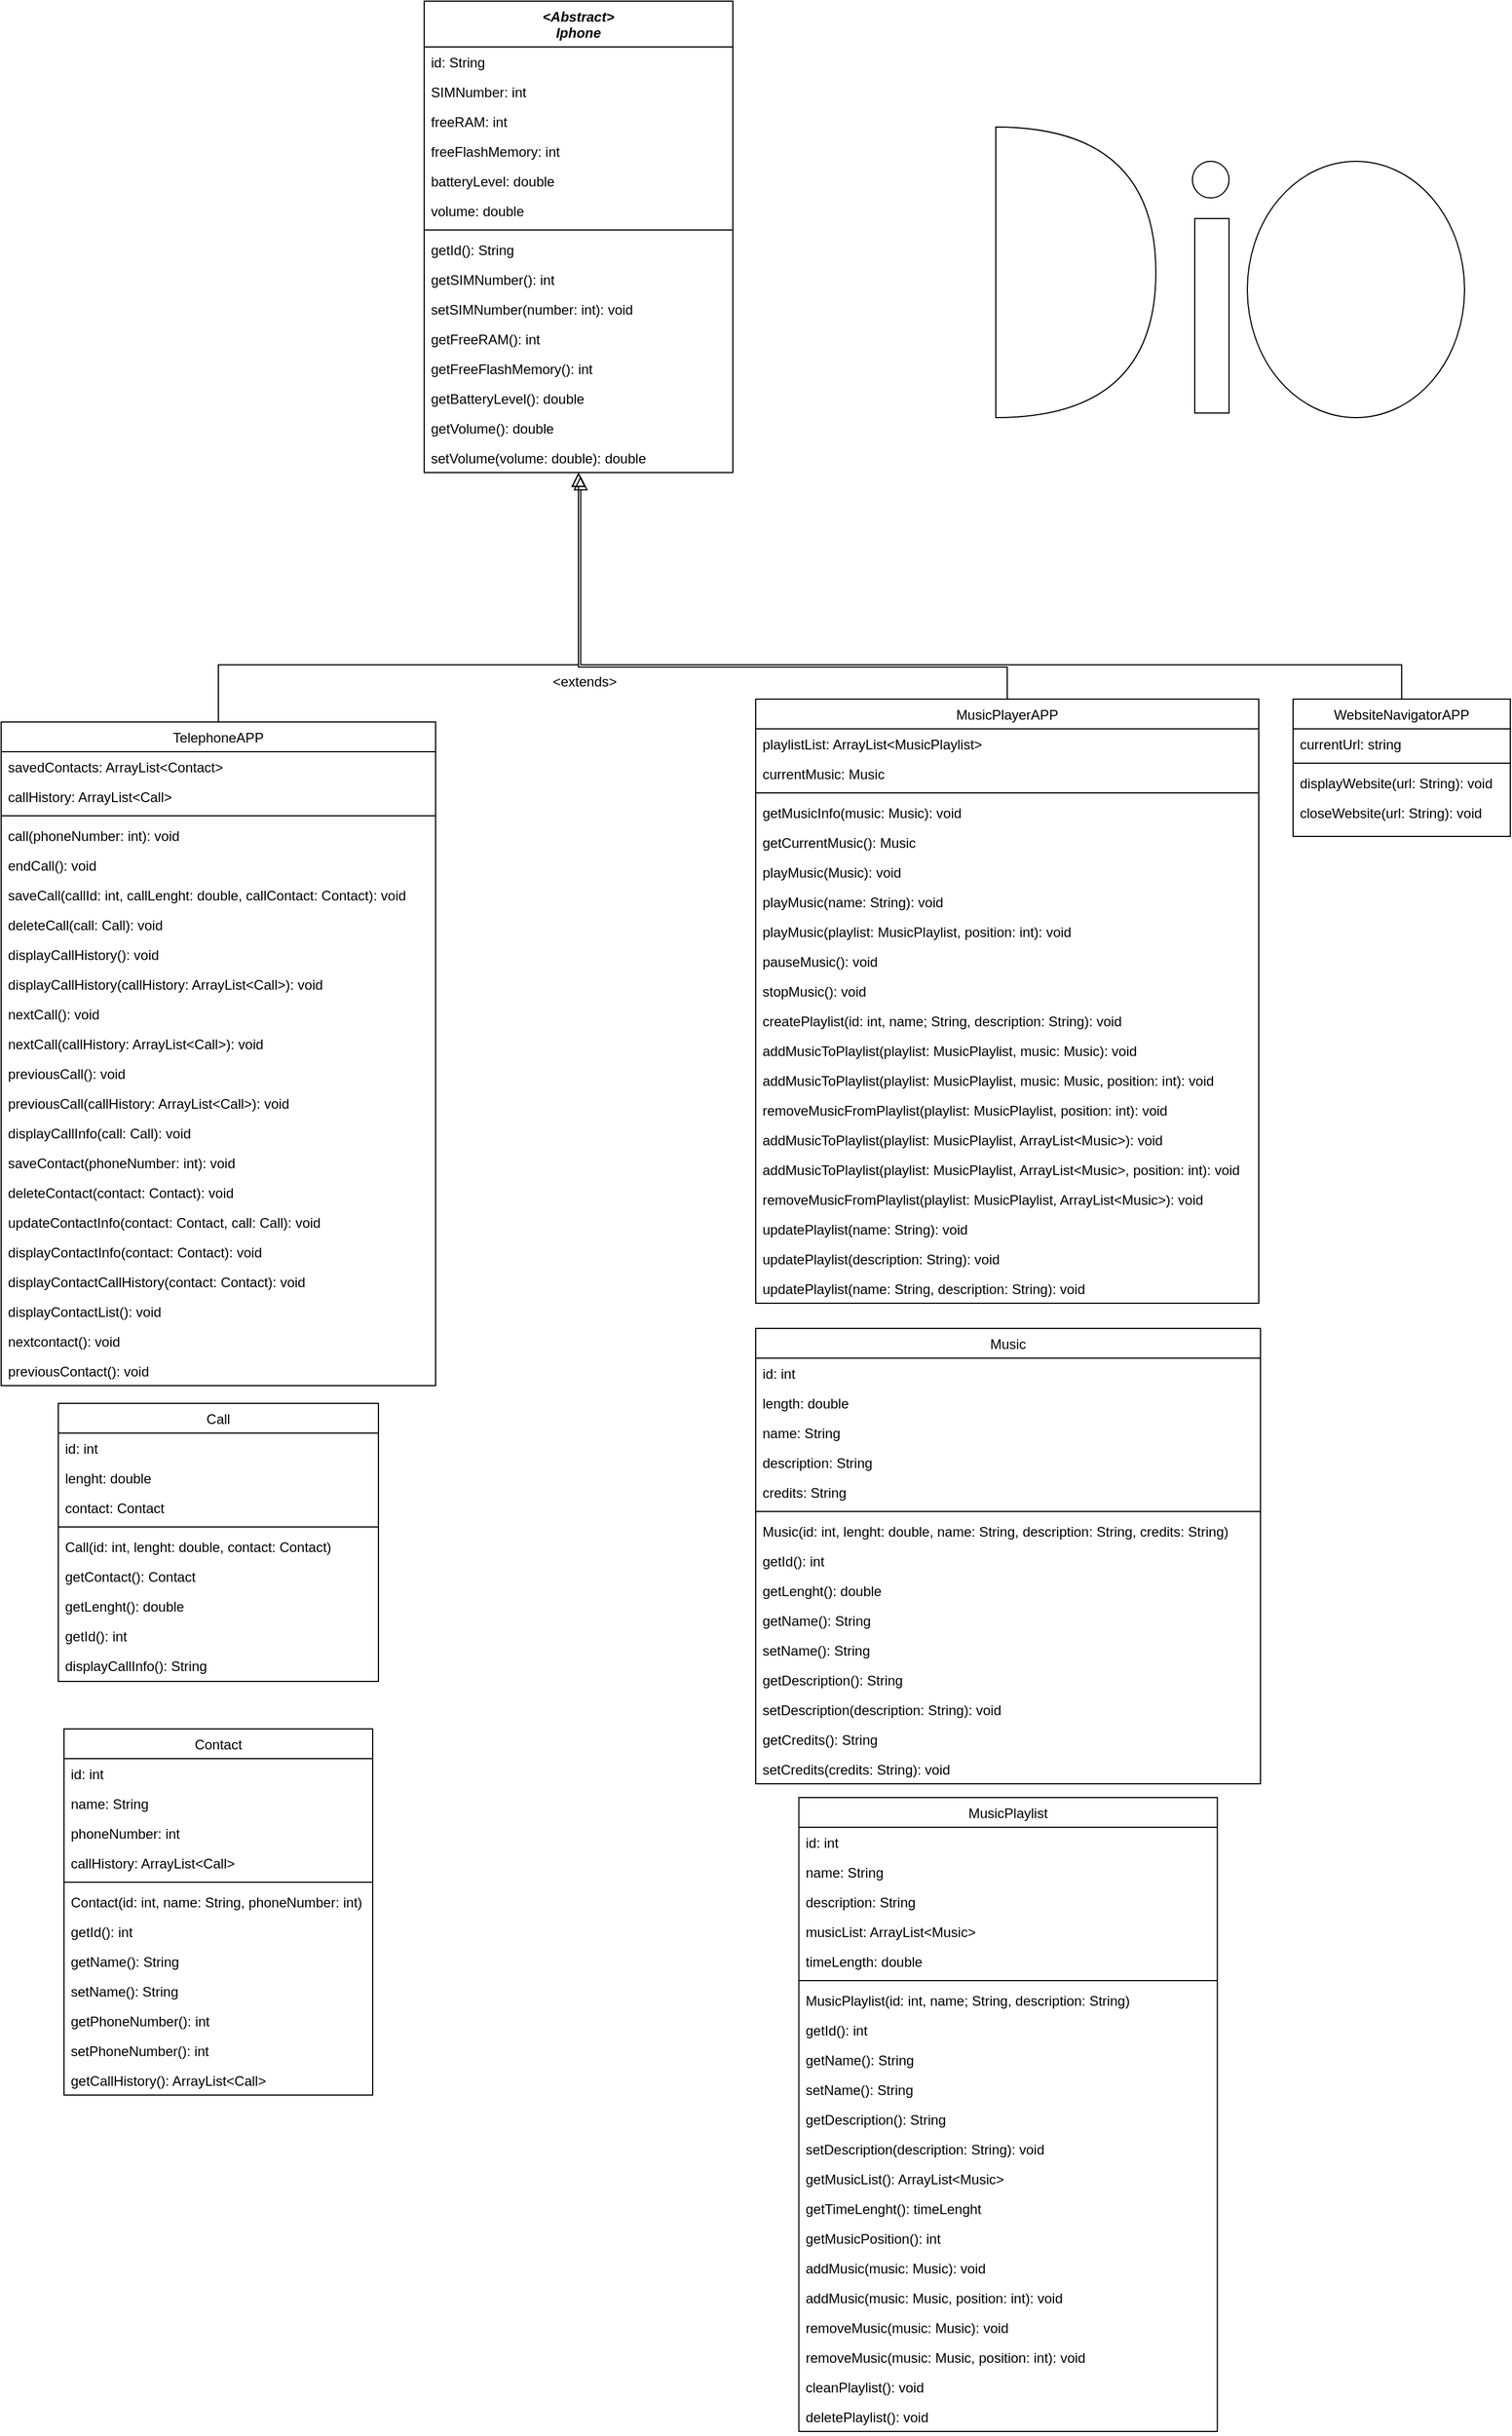 <mxfile version="24.3.1" type="github">
  <diagram id="C5RBs43oDa-KdzZeNtuy" name="Page-1">
    <mxGraphModel dx="2261" dy="1959" grid="1" gridSize="10" guides="1" tooltips="1" connect="1" arrows="1" fold="1" page="1" pageScale="1" pageWidth="827" pageHeight="1169" math="0" shadow="0">
      <root>
        <mxCell id="WIyWlLk6GJQsqaUBKTNV-0" />
        <mxCell id="WIyWlLk6GJQsqaUBKTNV-1" parent="WIyWlLk6GJQsqaUBKTNV-0" />
        <mxCell id="zkfFHV4jXpPFQw0GAbJ--0" value="&lt;Abstract&gt;&#xa;Iphone" style="swimlane;fontStyle=3;align=center;verticalAlign=top;childLayout=stackLayout;horizontal=1;startSize=40;horizontalStack=0;resizeParent=1;resizeLast=0;collapsible=1;marginBottom=0;rounded=0;shadow=0;strokeWidth=1;" parent="WIyWlLk6GJQsqaUBKTNV-1" vertex="1">
          <mxGeometry x="-370" y="-1130" width="270" height="412" as="geometry">
            <mxRectangle x="230" y="140" width="160" height="26" as="alternateBounds" />
          </mxGeometry>
        </mxCell>
        <mxCell id="zkfFHV4jXpPFQw0GAbJ--1" value="id: String" style="text;align=left;verticalAlign=top;spacingLeft=4;spacingRight=4;overflow=hidden;rotatable=0;points=[[0,0.5],[1,0.5]];portConstraint=eastwest;" parent="zkfFHV4jXpPFQw0GAbJ--0" vertex="1">
          <mxGeometry y="40" width="270" height="26" as="geometry" />
        </mxCell>
        <mxCell id="zkfFHV4jXpPFQw0GAbJ--2" value="SIMNumber: int" style="text;align=left;verticalAlign=top;spacingLeft=4;spacingRight=4;overflow=hidden;rotatable=0;points=[[0,0.5],[1,0.5]];portConstraint=eastwest;rounded=0;shadow=0;html=0;" parent="zkfFHV4jXpPFQw0GAbJ--0" vertex="1">
          <mxGeometry y="66" width="270" height="26" as="geometry" />
        </mxCell>
        <mxCell id="VsYy0m-p5Vns88YrFGMC-11" value="freeRAM: int" style="text;align=left;verticalAlign=top;spacingLeft=4;spacingRight=4;overflow=hidden;rotatable=0;points=[[0,0.5],[1,0.5]];portConstraint=eastwest;rounded=0;shadow=0;html=0;" parent="zkfFHV4jXpPFQw0GAbJ--0" vertex="1">
          <mxGeometry y="92" width="270" height="26" as="geometry" />
        </mxCell>
        <mxCell id="VsYy0m-p5Vns88YrFGMC-12" value="freeFlashMemory: int" style="text;align=left;verticalAlign=top;spacingLeft=4;spacingRight=4;overflow=hidden;rotatable=0;points=[[0,0.5],[1,0.5]];portConstraint=eastwest;rounded=0;shadow=0;html=0;" parent="zkfFHV4jXpPFQw0GAbJ--0" vertex="1">
          <mxGeometry y="118" width="270" height="26" as="geometry" />
        </mxCell>
        <mxCell id="VsYy0m-p5Vns88YrFGMC-13" value="batteryLevel: double" style="text;align=left;verticalAlign=top;spacingLeft=4;spacingRight=4;overflow=hidden;rotatable=0;points=[[0,0.5],[1,0.5]];portConstraint=eastwest;rounded=0;shadow=0;html=0;" parent="zkfFHV4jXpPFQw0GAbJ--0" vertex="1">
          <mxGeometry y="144" width="270" height="26" as="geometry" />
        </mxCell>
        <mxCell id="VsYy0m-p5Vns88YrFGMC-38" value="volume: double" style="text;align=left;verticalAlign=top;spacingLeft=4;spacingRight=4;overflow=hidden;rotatable=0;points=[[0,0.5],[1,0.5]];portConstraint=eastwest;rounded=0;shadow=0;html=0;" parent="zkfFHV4jXpPFQw0GAbJ--0" vertex="1">
          <mxGeometry y="170" width="270" height="26" as="geometry" />
        </mxCell>
        <mxCell id="zkfFHV4jXpPFQw0GAbJ--4" value="" style="line;html=1;strokeWidth=1;align=left;verticalAlign=middle;spacingTop=-1;spacingLeft=3;spacingRight=3;rotatable=0;labelPosition=right;points=[];portConstraint=eastwest;" parent="zkfFHV4jXpPFQw0GAbJ--0" vertex="1">
          <mxGeometry y="196" width="270" height="8" as="geometry" />
        </mxCell>
        <mxCell id="VsYy0m-p5Vns88YrFGMC-31" value="getId(): String" style="text;align=left;verticalAlign=top;spacingLeft=4;spacingRight=4;overflow=hidden;rotatable=0;points=[[0,0.5],[1,0.5]];portConstraint=eastwest;" parent="zkfFHV4jXpPFQw0GAbJ--0" vertex="1">
          <mxGeometry y="204" width="270" height="26" as="geometry" />
        </mxCell>
        <mxCell id="zkfFHV4jXpPFQw0GAbJ--5" value="getSIMNumber(): int" style="text;align=left;verticalAlign=top;spacingLeft=4;spacingRight=4;overflow=hidden;rotatable=0;points=[[0,0.5],[1,0.5]];portConstraint=eastwest;" parent="zkfFHV4jXpPFQw0GAbJ--0" vertex="1">
          <mxGeometry y="230" width="270" height="26" as="geometry" />
        </mxCell>
        <mxCell id="VsYy0m-p5Vns88YrFGMC-25" value="setSIMNumber(number: int): void" style="text;align=left;verticalAlign=top;spacingLeft=4;spacingRight=4;overflow=hidden;rotatable=0;points=[[0,0.5],[1,0.5]];portConstraint=eastwest;" parent="zkfFHV4jXpPFQw0GAbJ--0" vertex="1">
          <mxGeometry y="256" width="270" height="26" as="geometry" />
        </mxCell>
        <mxCell id="VsYy0m-p5Vns88YrFGMC-26" value="getFreeRAM(): int&#xa;" style="text;align=left;verticalAlign=top;spacingLeft=4;spacingRight=4;overflow=hidden;rotatable=0;points=[[0,0.5],[1,0.5]];portConstraint=eastwest;" parent="zkfFHV4jXpPFQw0GAbJ--0" vertex="1">
          <mxGeometry y="282" width="270" height="26" as="geometry" />
        </mxCell>
        <mxCell id="VsYy0m-p5Vns88YrFGMC-28" value="getFreeFlashMemory(): int&#xa;" style="text;align=left;verticalAlign=top;spacingLeft=4;spacingRight=4;overflow=hidden;rotatable=0;points=[[0,0.5],[1,0.5]];portConstraint=eastwest;" parent="zkfFHV4jXpPFQw0GAbJ--0" vertex="1">
          <mxGeometry y="308" width="270" height="26" as="geometry" />
        </mxCell>
        <mxCell id="VsYy0m-p5Vns88YrFGMC-30" value="getBatteryLevel(): double&#xa;" style="text;align=left;verticalAlign=top;spacingLeft=4;spacingRight=4;overflow=hidden;rotatable=0;points=[[0,0.5],[1,0.5]];portConstraint=eastwest;" parent="zkfFHV4jXpPFQw0GAbJ--0" vertex="1">
          <mxGeometry y="334" width="270" height="26" as="geometry" />
        </mxCell>
        <mxCell id="VsYy0m-p5Vns88YrFGMC-36" value="getVolume(): double" style="text;align=left;verticalAlign=top;spacingLeft=4;spacingRight=4;overflow=hidden;rotatable=0;points=[[0,0.5],[1,0.5]];portConstraint=eastwest;" parent="zkfFHV4jXpPFQw0GAbJ--0" vertex="1">
          <mxGeometry y="360" width="270" height="26" as="geometry" />
        </mxCell>
        <mxCell id="VsYy0m-p5Vns88YrFGMC-37" value="setVolume(volume: double): double" style="text;align=left;verticalAlign=top;spacingLeft=4;spacingRight=4;overflow=hidden;rotatable=0;points=[[0,0.5],[1,0.5]];portConstraint=eastwest;" parent="zkfFHV4jXpPFQw0GAbJ--0" vertex="1">
          <mxGeometry y="386" width="270" height="26" as="geometry" />
        </mxCell>
        <mxCell id="zkfFHV4jXpPFQw0GAbJ--6" value="TelephoneAPP" style="swimlane;fontStyle=0;align=center;verticalAlign=top;childLayout=stackLayout;horizontal=1;startSize=26;horizontalStack=0;resizeParent=1;resizeLast=0;collapsible=1;marginBottom=0;rounded=0;shadow=0;strokeWidth=1;" parent="WIyWlLk6GJQsqaUBKTNV-1" vertex="1">
          <mxGeometry x="-740" y="-500" width="380" height="580" as="geometry">
            <mxRectangle x="130" y="380" width="160" height="26" as="alternateBounds" />
          </mxGeometry>
        </mxCell>
        <mxCell id="MtzZMHlsdwtKuNO-pW-n-44" value="savedContacts: ArrayList&lt;Contact&gt;" style="text;align=left;verticalAlign=top;spacingLeft=4;spacingRight=4;overflow=hidden;rotatable=0;points=[[0,0.5],[1,0.5]];portConstraint=eastwest;" parent="zkfFHV4jXpPFQw0GAbJ--6" vertex="1">
          <mxGeometry y="26" width="380" height="26" as="geometry" />
        </mxCell>
        <mxCell id="MtzZMHlsdwtKuNO-pW-n-29" value="callHistory: ArrayList&lt;Call&gt;" style="text;align=left;verticalAlign=top;spacingLeft=4;spacingRight=4;overflow=hidden;rotatable=0;points=[[0,0.5],[1,0.5]];portConstraint=eastwest;" parent="zkfFHV4jXpPFQw0GAbJ--6" vertex="1">
          <mxGeometry y="52" width="380" height="26" as="geometry" />
        </mxCell>
        <mxCell id="zkfFHV4jXpPFQw0GAbJ--9" value="" style="line;html=1;strokeWidth=1;align=left;verticalAlign=middle;spacingTop=-1;spacingLeft=3;spacingRight=3;rotatable=0;labelPosition=right;points=[];portConstraint=eastwest;" parent="zkfFHV4jXpPFQw0GAbJ--6" vertex="1">
          <mxGeometry y="78" width="380" height="8" as="geometry" />
        </mxCell>
        <mxCell id="MtzZMHlsdwtKuNO-pW-n-32" value="call(phoneNumber: int): void" style="text;align=left;verticalAlign=top;spacingLeft=4;spacingRight=4;overflow=hidden;rotatable=0;points=[[0,0.5],[1,0.5]];portConstraint=eastwest;" parent="zkfFHV4jXpPFQw0GAbJ--6" vertex="1">
          <mxGeometry y="86" width="380" height="26" as="geometry" />
        </mxCell>
        <mxCell id="MtzZMHlsdwtKuNO-pW-n-36" value="endCall(): void" style="text;align=left;verticalAlign=top;spacingLeft=4;spacingRight=4;overflow=hidden;rotatable=0;points=[[0,0.5],[1,0.5]];portConstraint=eastwest;" parent="zkfFHV4jXpPFQw0GAbJ--6" vertex="1">
          <mxGeometry y="112" width="380" height="26" as="geometry" />
        </mxCell>
        <mxCell id="MtzZMHlsdwtKuNO-pW-n-45" value="saveCall(callId: int, callLenght: double, callContact: Contact): void" style="text;align=left;verticalAlign=top;spacingLeft=4;spacingRight=4;overflow=hidden;rotatable=0;points=[[0,0.5],[1,0.5]];portConstraint=eastwest;" parent="zkfFHV4jXpPFQw0GAbJ--6" vertex="1">
          <mxGeometry y="138" width="380" height="26" as="geometry" />
        </mxCell>
        <mxCell id="MtzZMHlsdwtKuNO-pW-n-46" value="deleteCall(call: Call): void" style="text;align=left;verticalAlign=top;spacingLeft=4;spacingRight=4;overflow=hidden;rotatable=0;points=[[0,0.5],[1,0.5]];portConstraint=eastwest;" parent="zkfFHV4jXpPFQw0GAbJ--6" vertex="1">
          <mxGeometry y="164" width="380" height="26" as="geometry" />
        </mxCell>
        <mxCell id="MtzZMHlsdwtKuNO-pW-n-47" value="displayCallHistory(): void" style="text;align=left;verticalAlign=top;spacingLeft=4;spacingRight=4;overflow=hidden;rotatable=0;points=[[0,0.5],[1,0.5]];portConstraint=eastwest;" parent="zkfFHV4jXpPFQw0GAbJ--6" vertex="1">
          <mxGeometry y="190" width="380" height="26" as="geometry" />
        </mxCell>
        <mxCell id="MtzZMHlsdwtKuNO-pW-n-82" value="displayCallHistory(callHistory: ArrayList&lt;Call&gt;): void" style="text;align=left;verticalAlign=top;spacingLeft=4;spacingRight=4;overflow=hidden;rotatable=0;points=[[0,0.5],[1,0.5]];portConstraint=eastwest;" parent="zkfFHV4jXpPFQw0GAbJ--6" vertex="1">
          <mxGeometry y="216" width="380" height="26" as="geometry" />
        </mxCell>
        <mxCell id="MtzZMHlsdwtKuNO-pW-n-54" value="nextCall(): void" style="text;align=left;verticalAlign=top;spacingLeft=4;spacingRight=4;overflow=hidden;rotatable=0;points=[[0,0.5],[1,0.5]];portConstraint=eastwest;" parent="zkfFHV4jXpPFQw0GAbJ--6" vertex="1">
          <mxGeometry y="242" width="380" height="26" as="geometry" />
        </mxCell>
        <mxCell id="mUBlVwmN25KbNVUMUmp7-12" value="nextCall(callHistory: ArrayList&lt;Call&gt;): void" style="text;align=left;verticalAlign=top;spacingLeft=4;spacingRight=4;overflow=hidden;rotatable=0;points=[[0,0.5],[1,0.5]];portConstraint=eastwest;" parent="zkfFHV4jXpPFQw0GAbJ--6" vertex="1">
          <mxGeometry y="268" width="380" height="26" as="geometry" />
        </mxCell>
        <mxCell id="mUBlVwmN25KbNVUMUmp7-14" value="previousCall(): void" style="text;align=left;verticalAlign=top;spacingLeft=4;spacingRight=4;overflow=hidden;rotatable=0;points=[[0,0.5],[1,0.5]];portConstraint=eastwest;" parent="zkfFHV4jXpPFQw0GAbJ--6" vertex="1">
          <mxGeometry y="294" width="380" height="26" as="geometry" />
        </mxCell>
        <mxCell id="MtzZMHlsdwtKuNO-pW-n-55" value="previousCall(callHistory: ArrayList&lt;Call&gt;): void" style="text;align=left;verticalAlign=top;spacingLeft=4;spacingRight=4;overflow=hidden;rotatable=0;points=[[0,0.5],[1,0.5]];portConstraint=eastwest;" parent="zkfFHV4jXpPFQw0GAbJ--6" vertex="1">
          <mxGeometry y="320" width="380" height="26" as="geometry" />
        </mxCell>
        <mxCell id="MtzZMHlsdwtKuNO-pW-n-52" value="displayCallInfo(call: Call): void" style="text;align=left;verticalAlign=top;spacingLeft=4;spacingRight=4;overflow=hidden;rotatable=0;points=[[0,0.5],[1,0.5]];portConstraint=eastwest;" parent="zkfFHV4jXpPFQw0GAbJ--6" vertex="1">
          <mxGeometry y="346" width="380" height="26" as="geometry" />
        </mxCell>
        <mxCell id="MtzZMHlsdwtKuNO-pW-n-56" value="saveContact(phoneNumber: int): void" style="text;align=left;verticalAlign=top;spacingLeft=4;spacingRight=4;overflow=hidden;rotatable=0;points=[[0,0.5],[1,0.5]];portConstraint=eastwest;" parent="zkfFHV4jXpPFQw0GAbJ--6" vertex="1">
          <mxGeometry y="372" width="380" height="26" as="geometry" />
        </mxCell>
        <mxCell id="MtzZMHlsdwtKuNO-pW-n-57" value="deleteContact(contact: Contact): void" style="text;align=left;verticalAlign=top;spacingLeft=4;spacingRight=4;overflow=hidden;rotatable=0;points=[[0,0.5],[1,0.5]];portConstraint=eastwest;" parent="zkfFHV4jXpPFQw0GAbJ--6" vertex="1">
          <mxGeometry y="398" width="380" height="26" as="geometry" />
        </mxCell>
        <mxCell id="MtzZMHlsdwtKuNO-pW-n-64" value="updateContactInfo(contact: Contact, call: Call): void" style="text;align=left;verticalAlign=top;spacingLeft=4;spacingRight=4;overflow=hidden;rotatable=0;points=[[0,0.5],[1,0.5]];portConstraint=eastwest;" parent="zkfFHV4jXpPFQw0GAbJ--6" vertex="1">
          <mxGeometry y="424" width="380" height="26" as="geometry" />
        </mxCell>
        <mxCell id="MtzZMHlsdwtKuNO-pW-n-61" value="displayContactInfo(contact: Contact): void" style="text;align=left;verticalAlign=top;spacingLeft=4;spacingRight=4;overflow=hidden;rotatable=0;points=[[0,0.5],[1,0.5]];portConstraint=eastwest;" parent="zkfFHV4jXpPFQw0GAbJ--6" vertex="1">
          <mxGeometry y="450" width="380" height="26" as="geometry" />
        </mxCell>
        <mxCell id="MtzZMHlsdwtKuNO-pW-n-83" value="displayContactCallHistory(contact: Contact): void" style="text;align=left;verticalAlign=top;spacingLeft=4;spacingRight=4;overflow=hidden;rotatable=0;points=[[0,0.5],[1,0.5]];portConstraint=eastwest;" parent="zkfFHV4jXpPFQw0GAbJ--6" vertex="1">
          <mxGeometry y="476" width="380" height="26" as="geometry" />
        </mxCell>
        <mxCell id="MtzZMHlsdwtKuNO-pW-n-58" value="displayContactList(): void" style="text;align=left;verticalAlign=top;spacingLeft=4;spacingRight=4;overflow=hidden;rotatable=0;points=[[0,0.5],[1,0.5]];portConstraint=eastwest;" parent="zkfFHV4jXpPFQw0GAbJ--6" vertex="1">
          <mxGeometry y="502" width="380" height="26" as="geometry" />
        </mxCell>
        <mxCell id="MtzZMHlsdwtKuNO-pW-n-59" value="nextcontact(): void" style="text;align=left;verticalAlign=top;spacingLeft=4;spacingRight=4;overflow=hidden;rotatable=0;points=[[0,0.5],[1,0.5]];portConstraint=eastwest;" parent="zkfFHV4jXpPFQw0GAbJ--6" vertex="1">
          <mxGeometry y="528" width="380" height="26" as="geometry" />
        </mxCell>
        <mxCell id="MtzZMHlsdwtKuNO-pW-n-62" value="previousContact(): void" style="text;align=left;verticalAlign=top;spacingLeft=4;spacingRight=4;overflow=hidden;rotatable=0;points=[[0,0.5],[1,0.5]];portConstraint=eastwest;" parent="zkfFHV4jXpPFQw0GAbJ--6" vertex="1">
          <mxGeometry y="554" width="380" height="26" as="geometry" />
        </mxCell>
        <mxCell id="zkfFHV4jXpPFQw0GAbJ--12" value="" style="endArrow=block;endSize=10;endFill=0;shadow=0;strokeWidth=1;rounded=0;curved=0;edgeStyle=elbowEdgeStyle;elbow=vertical;" parent="WIyWlLk6GJQsqaUBKTNV-1" source="zkfFHV4jXpPFQw0GAbJ--6" target="zkfFHV4jXpPFQw0GAbJ--0" edge="1">
          <mxGeometry width="160" relative="1" as="geometry">
            <mxPoint x="-300" y="-667" as="sourcePoint" />
            <mxPoint x="-300" y="-667" as="targetPoint" />
            <Array as="points">
              <mxPoint x="-235" y="-550" />
            </Array>
          </mxGeometry>
        </mxCell>
        <mxCell id="zkfFHV4jXpPFQw0GAbJ--13" value="MusicPlayerAPP" style="swimlane;fontStyle=0;align=center;verticalAlign=top;childLayout=stackLayout;horizontal=1;startSize=26;horizontalStack=0;resizeParent=1;resizeLast=0;collapsible=1;marginBottom=0;rounded=0;shadow=0;strokeWidth=1;" parent="WIyWlLk6GJQsqaUBKTNV-1" vertex="1">
          <mxGeometry x="-80" y="-520" width="440" height="528" as="geometry">
            <mxRectangle x="340" y="380" width="170" height="26" as="alternateBounds" />
          </mxGeometry>
        </mxCell>
        <mxCell id="zkfFHV4jXpPFQw0GAbJ--14" value="playlistList: ArrayList&lt;MusicPlaylist&gt;&#xa;" style="text;align=left;verticalAlign=top;spacingLeft=4;spacingRight=4;overflow=hidden;rotatable=0;points=[[0,0.5],[1,0.5]];portConstraint=eastwest;" parent="zkfFHV4jXpPFQw0GAbJ--13" vertex="1">
          <mxGeometry y="26" width="440" height="26" as="geometry" />
        </mxCell>
        <mxCell id="mUBlVwmN25KbNVUMUmp7-44" value="currentMusic: Music" style="text;align=left;verticalAlign=top;spacingLeft=4;spacingRight=4;overflow=hidden;rotatable=0;points=[[0,0.5],[1,0.5]];portConstraint=eastwest;" parent="zkfFHV4jXpPFQw0GAbJ--13" vertex="1">
          <mxGeometry y="52" width="440" height="26" as="geometry" />
        </mxCell>
        <mxCell id="zkfFHV4jXpPFQw0GAbJ--15" value="" style="line;html=1;strokeWidth=1;align=left;verticalAlign=middle;spacingTop=-1;spacingLeft=3;spacingRight=3;rotatable=0;labelPosition=right;points=[];portConstraint=eastwest;" parent="zkfFHV4jXpPFQw0GAbJ--13" vertex="1">
          <mxGeometry y="78" width="440" height="8" as="geometry" />
        </mxCell>
        <mxCell id="mUBlVwmN25KbNVUMUmp7-42" value="getMusicInfo(music: Music): void" style="text;align=left;verticalAlign=top;spacingLeft=4;spacingRight=4;overflow=hidden;rotatable=0;points=[[0,0.5],[1,0.5]];portConstraint=eastwest;" parent="zkfFHV4jXpPFQw0GAbJ--13" vertex="1">
          <mxGeometry y="86" width="440" height="26" as="geometry" />
        </mxCell>
        <mxCell id="mUBlVwmN25KbNVUMUmp7-45" value="getCurrentMusic(): Music" style="text;align=left;verticalAlign=top;spacingLeft=4;spacingRight=4;overflow=hidden;rotatable=0;points=[[0,0.5],[1,0.5]];portConstraint=eastwest;" parent="zkfFHV4jXpPFQw0GAbJ--13" vertex="1">
          <mxGeometry y="112" width="440" height="26" as="geometry" />
        </mxCell>
        <mxCell id="mUBlVwmN25KbNVUMUmp7-31" value="playMusic(Music): void" style="text;align=left;verticalAlign=top;spacingLeft=4;spacingRight=4;overflow=hidden;rotatable=0;points=[[0,0.5],[1,0.5]];portConstraint=eastwest;" parent="zkfFHV4jXpPFQw0GAbJ--13" vertex="1">
          <mxGeometry y="138" width="440" height="26" as="geometry" />
        </mxCell>
        <mxCell id="mUBlVwmN25KbNVUMUmp7-35" value="playMusic(name: String): void" style="text;align=left;verticalAlign=top;spacingLeft=4;spacingRight=4;overflow=hidden;rotatable=0;points=[[0,0.5],[1,0.5]];portConstraint=eastwest;" parent="zkfFHV4jXpPFQw0GAbJ--13" vertex="1">
          <mxGeometry y="164" width="440" height="26" as="geometry" />
        </mxCell>
        <mxCell id="mUBlVwmN25KbNVUMUmp7-34" value="playMusic(playlist: MusicPlaylist, position: int): void" style="text;align=left;verticalAlign=top;spacingLeft=4;spacingRight=4;overflow=hidden;rotatable=0;points=[[0,0.5],[1,0.5]];portConstraint=eastwest;" parent="zkfFHV4jXpPFQw0GAbJ--13" vertex="1">
          <mxGeometry y="190" width="440" height="26" as="geometry" />
        </mxCell>
        <mxCell id="mUBlVwmN25KbNVUMUmp7-32" value="pauseMusic(): void" style="text;align=left;verticalAlign=top;spacingLeft=4;spacingRight=4;overflow=hidden;rotatable=0;points=[[0,0.5],[1,0.5]];portConstraint=eastwest;" parent="zkfFHV4jXpPFQw0GAbJ--13" vertex="1">
          <mxGeometry y="216" width="440" height="26" as="geometry" />
        </mxCell>
        <mxCell id="mUBlVwmN25KbNVUMUmp7-37" value="stopMusic(): void" style="text;align=left;verticalAlign=top;spacingLeft=4;spacingRight=4;overflow=hidden;rotatable=0;points=[[0,0.5],[1,0.5]];portConstraint=eastwest;" parent="zkfFHV4jXpPFQw0GAbJ--13" vertex="1">
          <mxGeometry y="242" width="440" height="26" as="geometry" />
        </mxCell>
        <mxCell id="mUBlVwmN25KbNVUMUmp7-46" value="createPlaylist(id: int, name; String, description: String): void" style="text;align=left;verticalAlign=top;spacingLeft=4;spacingRight=4;overflow=hidden;rotatable=0;points=[[0,0.5],[1,0.5]];portConstraint=eastwest;" parent="zkfFHV4jXpPFQw0GAbJ--13" vertex="1">
          <mxGeometry y="268" width="440" height="26" as="geometry" />
        </mxCell>
        <mxCell id="mUBlVwmN25KbNVUMUmp7-39" value="addMusicToPlaylist(playlist: MusicPlaylist, music: Music): void" style="text;align=left;verticalAlign=top;spacingLeft=4;spacingRight=4;overflow=hidden;rotatable=0;points=[[0,0.5],[1,0.5]];portConstraint=eastwest;" parent="zkfFHV4jXpPFQw0GAbJ--13" vertex="1">
          <mxGeometry y="294" width="440" height="26" as="geometry" />
        </mxCell>
        <mxCell id="mUBlVwmN25KbNVUMUmp7-51" value="addMusicToPlaylist(playlist: MusicPlaylist, music: Music, position: int): void" style="text;align=left;verticalAlign=top;spacingLeft=4;spacingRight=4;overflow=hidden;rotatable=0;points=[[0,0.5],[1,0.5]];portConstraint=eastwest;" parent="zkfFHV4jXpPFQw0GAbJ--13" vertex="1">
          <mxGeometry y="320" width="440" height="26" as="geometry" />
        </mxCell>
        <mxCell id="mUBlVwmN25KbNVUMUmp7-40" value="removeMusicFromPlaylist(playlist: MusicPlaylist, position: int): void" style="text;align=left;verticalAlign=top;spacingLeft=4;spacingRight=4;overflow=hidden;rotatable=0;points=[[0,0.5],[1,0.5]];portConstraint=eastwest;" parent="zkfFHV4jXpPFQw0GAbJ--13" vertex="1">
          <mxGeometry y="346" width="440" height="26" as="geometry" />
        </mxCell>
        <mxCell id="mUBlVwmN25KbNVUMUmp7-52" value="addMusicToPlaylist(playlist: MusicPlaylist, ArrayList&lt;Music&gt;): void" style="text;align=left;verticalAlign=top;spacingLeft=4;spacingRight=4;overflow=hidden;rotatable=0;points=[[0,0.5],[1,0.5]];portConstraint=eastwest;" parent="zkfFHV4jXpPFQw0GAbJ--13" vertex="1">
          <mxGeometry y="372" width="440" height="26" as="geometry" />
        </mxCell>
        <mxCell id="mUBlVwmN25KbNVUMUmp7-53" value="addMusicToPlaylist(playlist: MusicPlaylist, ArrayList&lt;Music&gt;, position: int): void" style="text;align=left;verticalAlign=top;spacingLeft=4;spacingRight=4;overflow=hidden;rotatable=0;points=[[0,0.5],[1,0.5]];portConstraint=eastwest;" parent="zkfFHV4jXpPFQw0GAbJ--13" vertex="1">
          <mxGeometry y="398" width="440" height="26" as="geometry" />
        </mxCell>
        <mxCell id="mUBlVwmN25KbNVUMUmp7-54" value="removeMusicFromPlaylist(playlist: MusicPlaylist, ArrayList&lt;Music&gt;): void" style="text;align=left;verticalAlign=top;spacingLeft=4;spacingRight=4;overflow=hidden;rotatable=0;points=[[0,0.5],[1,0.5]];portConstraint=eastwest;" parent="zkfFHV4jXpPFQw0GAbJ--13" vertex="1">
          <mxGeometry y="424" width="440" height="26" as="geometry" />
        </mxCell>
        <mxCell id="mUBlVwmN25KbNVUMUmp7-48" value="updatePlaylist(name: String): void" style="text;align=left;verticalAlign=top;spacingLeft=4;spacingRight=4;overflow=hidden;rotatable=0;points=[[0,0.5],[1,0.5]];portConstraint=eastwest;" parent="zkfFHV4jXpPFQw0GAbJ--13" vertex="1">
          <mxGeometry y="450" width="440" height="26" as="geometry" />
        </mxCell>
        <mxCell id="mUBlVwmN25KbNVUMUmp7-49" value="updatePlaylist(description: String): void" style="text;align=left;verticalAlign=top;spacingLeft=4;spacingRight=4;overflow=hidden;rotatable=0;points=[[0,0.5],[1,0.5]];portConstraint=eastwest;" parent="zkfFHV4jXpPFQw0GAbJ--13" vertex="1">
          <mxGeometry y="476" width="440" height="26" as="geometry" />
        </mxCell>
        <mxCell id="mUBlVwmN25KbNVUMUmp7-47" value="updatePlaylist(name: String, description: String): void" style="text;align=left;verticalAlign=top;spacingLeft=4;spacingRight=4;overflow=hidden;rotatable=0;points=[[0,0.5],[1,0.5]];portConstraint=eastwest;" parent="zkfFHV4jXpPFQw0GAbJ--13" vertex="1">
          <mxGeometry y="502" width="440" height="26" as="geometry" />
        </mxCell>
        <mxCell id="zkfFHV4jXpPFQw0GAbJ--16" value="" style="endArrow=block;endSize=10;endFill=0;shadow=0;strokeWidth=1;rounded=0;curved=0;edgeStyle=elbowEdgeStyle;elbow=vertical;entryX=0.5;entryY=1;entryDx=0;entryDy=0;exitX=0.5;exitY=0;exitDx=0;exitDy=0;" parent="WIyWlLk6GJQsqaUBKTNV-1" source="zkfFHV4jXpPFQw0GAbJ--13" target="zkfFHV4jXpPFQw0GAbJ--0" edge="1">
          <mxGeometry width="160" relative="1" as="geometry">
            <mxPoint x="-86" y="-428" as="sourcePoint" />
            <mxPoint x="-200" y="-584" as="targetPoint" />
            <Array as="points">
              <mxPoint x="-200" y="-548" />
            </Array>
          </mxGeometry>
        </mxCell>
        <mxCell id="VsYy0m-p5Vns88YrFGMC-7" value="&amp;lt;extends&amp;gt;" style="text;html=1;align=center;verticalAlign=middle;resizable=0;points=[];autosize=1;strokeColor=none;fillColor=none;" parent="WIyWlLk6GJQsqaUBKTNV-1" vertex="1">
          <mxGeometry x="-270" y="-550" width="80" height="30" as="geometry" />
        </mxCell>
        <mxCell id="VsYy0m-p5Vns88YrFGMC-20" value="MusicPlaylist" style="swimlane;fontStyle=0;align=center;verticalAlign=top;childLayout=stackLayout;horizontal=1;startSize=26;horizontalStack=0;resizeParent=1;resizeLast=0;collapsible=1;marginBottom=0;rounded=0;shadow=0;strokeWidth=1;" parent="WIyWlLk6GJQsqaUBKTNV-1" vertex="1">
          <mxGeometry x="-42.25" y="440" width="366" height="554" as="geometry">
            <mxRectangle x="340" y="380" width="170" height="26" as="alternateBounds" />
          </mxGeometry>
        </mxCell>
        <mxCell id="mUBlVwmN25KbNVUMUmp7-23" value="id: int" style="text;align=left;verticalAlign=top;spacingLeft=4;spacingRight=4;overflow=hidden;rotatable=0;points=[[0,0.5],[1,0.5]];portConstraint=eastwest;" parent="VsYy0m-p5Vns88YrFGMC-20" vertex="1">
          <mxGeometry y="26" width="366" height="26" as="geometry" />
        </mxCell>
        <mxCell id="mUBlVwmN25KbNVUMUmp7-24" value="name: String" style="text;align=left;verticalAlign=top;spacingLeft=4;spacingRight=4;overflow=hidden;rotatable=0;points=[[0,0.5],[1,0.5]];portConstraint=eastwest;" parent="VsYy0m-p5Vns88YrFGMC-20" vertex="1">
          <mxGeometry y="52" width="366" height="26" as="geometry" />
        </mxCell>
        <mxCell id="mUBlVwmN25KbNVUMUmp7-30" value="description: String" style="text;align=left;verticalAlign=top;spacingLeft=4;spacingRight=4;overflow=hidden;rotatable=0;points=[[0,0.5],[1,0.5]];portConstraint=eastwest;" parent="VsYy0m-p5Vns88YrFGMC-20" vertex="1">
          <mxGeometry y="78" width="366" height="26" as="geometry" />
        </mxCell>
        <mxCell id="MtzZMHlsdwtKuNO-pW-n-24" value="musicList: ArrayList&lt;Music&gt;&#xa;" style="text;align=left;verticalAlign=top;spacingLeft=4;spacingRight=4;overflow=hidden;rotatable=0;points=[[0,0.5],[1,0.5]];portConstraint=eastwest;" parent="VsYy0m-p5Vns88YrFGMC-20" vertex="1">
          <mxGeometry y="104" width="366" height="26" as="geometry" />
        </mxCell>
        <mxCell id="VsYy0m-p5Vns88YrFGMC-24" value="timeLength: double&#xa;" style="text;align=left;verticalAlign=top;spacingLeft=4;spacingRight=4;overflow=hidden;rotatable=0;points=[[0,0.5],[1,0.5]];portConstraint=eastwest;" parent="VsYy0m-p5Vns88YrFGMC-20" vertex="1">
          <mxGeometry y="130" width="366" height="26" as="geometry" />
        </mxCell>
        <mxCell id="VsYy0m-p5Vns88YrFGMC-22" value="" style="line;html=1;strokeWidth=1;align=left;verticalAlign=middle;spacingTop=-1;spacingLeft=3;spacingRight=3;rotatable=0;labelPosition=right;points=[];portConstraint=eastwest;" parent="VsYy0m-p5Vns88YrFGMC-20" vertex="1">
          <mxGeometry y="156" width="366" height="8" as="geometry" />
        </mxCell>
        <mxCell id="MtzZMHlsdwtKuNO-pW-n-20" value="MusicPlaylist(id: int, name; String, description: String)" style="text;align=left;verticalAlign=top;spacingLeft=4;spacingRight=4;overflow=hidden;rotatable=0;points=[[0,0.5],[1,0.5]];portConstraint=eastwest;" parent="VsYy0m-p5Vns88YrFGMC-20" vertex="1">
          <mxGeometry y="164" width="366" height="26" as="geometry" />
        </mxCell>
        <mxCell id="mUBlVwmN25KbNVUMUmp7-25" value="getId(): int&#xa;" style="text;align=left;verticalAlign=top;spacingLeft=4;spacingRight=4;overflow=hidden;rotatable=0;points=[[0,0.5],[1,0.5]];portConstraint=eastwest;" parent="VsYy0m-p5Vns88YrFGMC-20" vertex="1">
          <mxGeometry y="190" width="366" height="26" as="geometry" />
        </mxCell>
        <mxCell id="mUBlVwmN25KbNVUMUmp7-26" value="getName(): String&#xa;" style="text;align=left;verticalAlign=top;spacingLeft=4;spacingRight=4;overflow=hidden;rotatable=0;points=[[0,0.5],[1,0.5]];portConstraint=eastwest;" parent="VsYy0m-p5Vns88YrFGMC-20" vertex="1">
          <mxGeometry y="216" width="366" height="26" as="geometry" />
        </mxCell>
        <mxCell id="mUBlVwmN25KbNVUMUmp7-27" value="setName(): String&#xa;" style="text;align=left;verticalAlign=top;spacingLeft=4;spacingRight=4;overflow=hidden;rotatable=0;points=[[0,0.5],[1,0.5]];portConstraint=eastwest;" parent="VsYy0m-p5Vns88YrFGMC-20" vertex="1">
          <mxGeometry y="242" width="366" height="26" as="geometry" />
        </mxCell>
        <mxCell id="mUBlVwmN25KbNVUMUmp7-28" value="getDescription(): String&#xa;" style="text;align=left;verticalAlign=top;spacingLeft=4;spacingRight=4;overflow=hidden;rotatable=0;points=[[0,0.5],[1,0.5]];portConstraint=eastwest;" parent="VsYy0m-p5Vns88YrFGMC-20" vertex="1">
          <mxGeometry y="268" width="366" height="26" as="geometry" />
        </mxCell>
        <mxCell id="mUBlVwmN25KbNVUMUmp7-29" value="setDescription(description: String): void" style="text;align=left;verticalAlign=top;spacingLeft=4;spacingRight=4;overflow=hidden;rotatable=0;points=[[0,0.5],[1,0.5]];portConstraint=eastwest;" parent="VsYy0m-p5Vns88YrFGMC-20" vertex="1">
          <mxGeometry y="294" width="366" height="26" as="geometry" />
        </mxCell>
        <mxCell id="mUBlVwmN25KbNVUMUmp7-22" value="getMusicList(): ArrayList&lt;Music&gt;" style="text;align=left;verticalAlign=top;spacingLeft=4;spacingRight=4;overflow=hidden;rotatable=0;points=[[0,0.5],[1,0.5]];portConstraint=eastwest;" parent="VsYy0m-p5Vns88YrFGMC-20" vertex="1">
          <mxGeometry y="320" width="366" height="26" as="geometry" />
        </mxCell>
        <mxCell id="mUBlVwmN25KbNVUMUmp7-21" value="getTimeLenght(): timeLenght" style="text;align=left;verticalAlign=top;spacingLeft=4;spacingRight=4;overflow=hidden;rotatable=0;points=[[0,0.5],[1,0.5]];portConstraint=eastwest;" parent="VsYy0m-p5Vns88YrFGMC-20" vertex="1">
          <mxGeometry y="346" width="366" height="26" as="geometry" />
        </mxCell>
        <mxCell id="mUBlVwmN25KbNVUMUmp7-50" value="getMusicPosition(): int" style="text;align=left;verticalAlign=top;spacingLeft=4;spacingRight=4;overflow=hidden;rotatable=0;points=[[0,0.5],[1,0.5]];portConstraint=eastwest;" parent="VsYy0m-p5Vns88YrFGMC-20" vertex="1">
          <mxGeometry y="372" width="366" height="26" as="geometry" />
        </mxCell>
        <mxCell id="mUBlVwmN25KbNVUMUmp7-58" value="addMusic(music: Music): void" style="text;align=left;verticalAlign=top;spacingLeft=4;spacingRight=4;overflow=hidden;rotatable=0;points=[[0,0.5],[1,0.5]];portConstraint=eastwest;" parent="VsYy0m-p5Vns88YrFGMC-20" vertex="1">
          <mxGeometry y="398" width="366" height="26" as="geometry" />
        </mxCell>
        <mxCell id="MtzZMHlsdwtKuNO-pW-n-21" value="addMusic(music: Music, position: int): void" style="text;align=left;verticalAlign=top;spacingLeft=4;spacingRight=4;overflow=hidden;rotatable=0;points=[[0,0.5],[1,0.5]];portConstraint=eastwest;" parent="VsYy0m-p5Vns88YrFGMC-20" vertex="1">
          <mxGeometry y="424" width="366" height="26" as="geometry" />
        </mxCell>
        <mxCell id="mUBlVwmN25KbNVUMUmp7-57" value="removeMusic(music: Music): void" style="text;align=left;verticalAlign=top;spacingLeft=4;spacingRight=4;overflow=hidden;rotatable=0;points=[[0,0.5],[1,0.5]];portConstraint=eastwest;" parent="VsYy0m-p5Vns88YrFGMC-20" vertex="1">
          <mxGeometry y="450" width="366" height="26" as="geometry" />
        </mxCell>
        <mxCell id="mUBlVwmN25KbNVUMUmp7-55" value="removeMusic(music: Music, position: int): void" style="text;align=left;verticalAlign=top;spacingLeft=4;spacingRight=4;overflow=hidden;rotatable=0;points=[[0,0.5],[1,0.5]];portConstraint=eastwest;" parent="VsYy0m-p5Vns88YrFGMC-20" vertex="1">
          <mxGeometry y="476" width="366" height="26" as="geometry" />
        </mxCell>
        <mxCell id="MtzZMHlsdwtKuNO-pW-n-23" value="cleanPlaylist(): void" style="text;align=left;verticalAlign=top;spacingLeft=4;spacingRight=4;overflow=hidden;rotatable=0;points=[[0,0.5],[1,0.5]];portConstraint=eastwest;" parent="VsYy0m-p5Vns88YrFGMC-20" vertex="1">
          <mxGeometry y="502" width="366" height="26" as="geometry" />
        </mxCell>
        <mxCell id="mUBlVwmN25KbNVUMUmp7-20" value="deletePlaylist(): void" style="text;align=left;verticalAlign=top;spacingLeft=4;spacingRight=4;overflow=hidden;rotatable=0;points=[[0,0.5],[1,0.5]];portConstraint=eastwest;" parent="VsYy0m-p5Vns88YrFGMC-20" vertex="1">
          <mxGeometry y="528" width="366" height="26" as="geometry" />
        </mxCell>
        <mxCell id="MtzZMHlsdwtKuNO-pW-n-0" value="Music" style="swimlane;fontStyle=0;align=center;verticalAlign=top;childLayout=stackLayout;horizontal=1;startSize=26;horizontalStack=0;resizeParent=1;resizeLast=0;collapsible=1;marginBottom=0;rounded=0;shadow=0;strokeWidth=1;" parent="WIyWlLk6GJQsqaUBKTNV-1" vertex="1">
          <mxGeometry x="-80" y="30" width="441.5" height="398" as="geometry">
            <mxRectangle x="340" y="380" width="170" height="26" as="alternateBounds" />
          </mxGeometry>
        </mxCell>
        <mxCell id="MtzZMHlsdwtKuNO-pW-n-1" value="id: int&#xa;" style="text;align=left;verticalAlign=top;spacingLeft=4;spacingRight=4;overflow=hidden;rotatable=0;points=[[0,0.5],[1,0.5]];portConstraint=eastwest;" parent="MtzZMHlsdwtKuNO-pW-n-0" vertex="1">
          <mxGeometry y="26" width="441.5" height="26" as="geometry" />
        </mxCell>
        <mxCell id="MtzZMHlsdwtKuNO-pW-n-2" value="length: double&#xa;" style="text;align=left;verticalAlign=top;spacingLeft=4;spacingRight=4;overflow=hidden;rotatable=0;points=[[0,0.5],[1,0.5]];portConstraint=eastwest;" parent="MtzZMHlsdwtKuNO-pW-n-0" vertex="1">
          <mxGeometry y="52" width="441.5" height="26" as="geometry" />
        </mxCell>
        <mxCell id="mUBlVwmN25KbNVUMUmp7-17" value="name: String" style="text;align=left;verticalAlign=top;spacingLeft=4;spacingRight=4;overflow=hidden;rotatable=0;points=[[0,0.5],[1,0.5]];portConstraint=eastwest;" parent="MtzZMHlsdwtKuNO-pW-n-0" vertex="1">
          <mxGeometry y="78" width="441.5" height="26" as="geometry" />
        </mxCell>
        <mxCell id="MtzZMHlsdwtKuNO-pW-n-3" value="description: String&#xa;" style="text;align=left;verticalAlign=top;spacingLeft=4;spacingRight=4;overflow=hidden;rotatable=0;points=[[0,0.5],[1,0.5]];portConstraint=eastwest;" parent="MtzZMHlsdwtKuNO-pW-n-0" vertex="1">
          <mxGeometry y="104" width="441.5" height="26" as="geometry" />
        </mxCell>
        <mxCell id="MtzZMHlsdwtKuNO-pW-n-5" value="credits: String&#xa;" style="text;align=left;verticalAlign=top;spacingLeft=4;spacingRight=4;overflow=hidden;rotatable=0;points=[[0,0.5],[1,0.5]];portConstraint=eastwest;" parent="MtzZMHlsdwtKuNO-pW-n-0" vertex="1">
          <mxGeometry y="130" width="441.5" height="26" as="geometry" />
        </mxCell>
        <mxCell id="MtzZMHlsdwtKuNO-pW-n-4" value="" style="line;html=1;strokeWidth=1;align=left;verticalAlign=middle;spacingTop=-1;spacingLeft=3;spacingRight=3;rotatable=0;labelPosition=right;points=[];portConstraint=eastwest;" parent="MtzZMHlsdwtKuNO-pW-n-0" vertex="1">
          <mxGeometry y="156" width="441.5" height="8" as="geometry" />
        </mxCell>
        <mxCell id="MtzZMHlsdwtKuNO-pW-n-25" value="Music(id: int, lenght: double, name: String, description: String, credits: String)&#xa;" style="text;align=left;verticalAlign=top;spacingLeft=4;spacingRight=4;overflow=hidden;rotatable=0;points=[[0,0.5],[1,0.5]];portConstraint=eastwest;" parent="MtzZMHlsdwtKuNO-pW-n-0" vertex="1">
          <mxGeometry y="164" width="441.5" height="26" as="geometry" />
        </mxCell>
        <mxCell id="mUBlVwmN25KbNVUMUmp7-16" value="getId(): int&#xa;" style="text;align=left;verticalAlign=top;spacingLeft=4;spacingRight=4;overflow=hidden;rotatable=0;points=[[0,0.5],[1,0.5]];portConstraint=eastwest;" parent="MtzZMHlsdwtKuNO-pW-n-0" vertex="1">
          <mxGeometry y="190" width="441.5" height="26" as="geometry" />
        </mxCell>
        <mxCell id="MtzZMHlsdwtKuNO-pW-n-8" value="getLenght(): double&#xa;" style="text;align=left;verticalAlign=top;spacingLeft=4;spacingRight=4;overflow=hidden;rotatable=0;points=[[0,0.5],[1,0.5]];portConstraint=eastwest;" parent="MtzZMHlsdwtKuNO-pW-n-0" vertex="1">
          <mxGeometry y="216" width="441.5" height="26" as="geometry" />
        </mxCell>
        <mxCell id="mUBlVwmN25KbNVUMUmp7-18" value="getName(): String&#xa;" style="text;align=left;verticalAlign=top;spacingLeft=4;spacingRight=4;overflow=hidden;rotatable=0;points=[[0,0.5],[1,0.5]];portConstraint=eastwest;" parent="MtzZMHlsdwtKuNO-pW-n-0" vertex="1">
          <mxGeometry y="242" width="441.5" height="26" as="geometry" />
        </mxCell>
        <mxCell id="mUBlVwmN25KbNVUMUmp7-19" value="setName(): String&#xa;" style="text;align=left;verticalAlign=top;spacingLeft=4;spacingRight=4;overflow=hidden;rotatable=0;points=[[0,0.5],[1,0.5]];portConstraint=eastwest;" parent="MtzZMHlsdwtKuNO-pW-n-0" vertex="1">
          <mxGeometry y="268" width="441.5" height="26" as="geometry" />
        </mxCell>
        <mxCell id="MtzZMHlsdwtKuNO-pW-n-7" value="getDescription(): String&#xa;" style="text;align=left;verticalAlign=top;spacingLeft=4;spacingRight=4;overflow=hidden;rotatable=0;points=[[0,0.5],[1,0.5]];portConstraint=eastwest;" parent="MtzZMHlsdwtKuNO-pW-n-0" vertex="1">
          <mxGeometry y="294" width="441.5" height="26" as="geometry" />
        </mxCell>
        <mxCell id="MtzZMHlsdwtKuNO-pW-n-10" value="setDescription(description: String): void" style="text;align=left;verticalAlign=top;spacingLeft=4;spacingRight=4;overflow=hidden;rotatable=0;points=[[0,0.5],[1,0.5]];portConstraint=eastwest;" parent="MtzZMHlsdwtKuNO-pW-n-0" vertex="1">
          <mxGeometry y="320" width="441.5" height="26" as="geometry" />
        </mxCell>
        <mxCell id="MtzZMHlsdwtKuNO-pW-n-9" value="getCredits(): String&#xa;" style="text;align=left;verticalAlign=top;spacingLeft=4;spacingRight=4;overflow=hidden;rotatable=0;points=[[0,0.5],[1,0.5]];portConstraint=eastwest;" parent="MtzZMHlsdwtKuNO-pW-n-0" vertex="1">
          <mxGeometry y="346" width="441.5" height="26" as="geometry" />
        </mxCell>
        <mxCell id="MtzZMHlsdwtKuNO-pW-n-11" value="setCredits(credits: String): void&#xa;" style="text;align=left;verticalAlign=top;spacingLeft=4;spacingRight=4;overflow=hidden;rotatable=0;points=[[0,0.5],[1,0.5]];portConstraint=eastwest;" parent="MtzZMHlsdwtKuNO-pW-n-0" vertex="1">
          <mxGeometry y="372" width="441.5" height="26" as="geometry" />
        </mxCell>
        <mxCell id="MtzZMHlsdwtKuNO-pW-n-26" value="Contact" style="swimlane;fontStyle=0;align=center;verticalAlign=top;childLayout=stackLayout;horizontal=1;startSize=26;horizontalStack=0;resizeParent=1;resizeLast=0;collapsible=1;marginBottom=0;rounded=0;shadow=0;strokeWidth=1;" parent="WIyWlLk6GJQsqaUBKTNV-1" vertex="1">
          <mxGeometry x="-685" y="380" width="270" height="320" as="geometry">
            <mxRectangle x="130" y="380" width="160" height="26" as="alternateBounds" />
          </mxGeometry>
        </mxCell>
        <mxCell id="MtzZMHlsdwtKuNO-pW-n-27" value="id: int" style="text;align=left;verticalAlign=top;spacingLeft=4;spacingRight=4;overflow=hidden;rotatable=0;points=[[0,0.5],[1,0.5]];portConstraint=eastwest;" parent="MtzZMHlsdwtKuNO-pW-n-26" vertex="1">
          <mxGeometry y="26" width="270" height="26" as="geometry" />
        </mxCell>
        <mxCell id="MtzZMHlsdwtKuNO-pW-n-67" value="name: String" style="text;align=left;verticalAlign=top;spacingLeft=4;spacingRight=4;overflow=hidden;rotatable=0;points=[[0,0.5],[1,0.5]];portConstraint=eastwest;" parent="MtzZMHlsdwtKuNO-pW-n-26" vertex="1">
          <mxGeometry y="52" width="270" height="26" as="geometry" />
        </mxCell>
        <mxCell id="mUBlVwmN25KbNVUMUmp7-3" value="phoneNumber: int" style="text;align=left;verticalAlign=top;spacingLeft=4;spacingRight=4;overflow=hidden;rotatable=0;points=[[0,0.5],[1,0.5]];portConstraint=eastwest;" parent="MtzZMHlsdwtKuNO-pW-n-26" vertex="1">
          <mxGeometry y="78" width="270" height="26" as="geometry" />
        </mxCell>
        <mxCell id="MtzZMHlsdwtKuNO-pW-n-79" value="callHistory: ArrayList&lt;Call&gt;" style="text;align=left;verticalAlign=top;spacingLeft=4;spacingRight=4;overflow=hidden;rotatable=0;points=[[0,0.5],[1,0.5]];portConstraint=eastwest;" parent="MtzZMHlsdwtKuNO-pW-n-26" vertex="1">
          <mxGeometry y="104" width="270" height="26" as="geometry" />
        </mxCell>
        <mxCell id="MtzZMHlsdwtKuNO-pW-n-28" value="" style="line;html=1;strokeWidth=1;align=left;verticalAlign=middle;spacingTop=-1;spacingLeft=3;spacingRight=3;rotatable=0;labelPosition=right;points=[];portConstraint=eastwest;" parent="MtzZMHlsdwtKuNO-pW-n-26" vertex="1">
          <mxGeometry y="130" width="270" height="8" as="geometry" />
        </mxCell>
        <mxCell id="mUBlVwmN25KbNVUMUmp7-4" value="Contact(id: int, name: String, phoneNumber: int)" style="text;align=left;verticalAlign=top;spacingLeft=4;spacingRight=4;overflow=hidden;rotatable=0;points=[[0,0.5],[1,0.5]];portConstraint=eastwest;" parent="MtzZMHlsdwtKuNO-pW-n-26" vertex="1">
          <mxGeometry y="138" width="270" height="26" as="geometry" />
        </mxCell>
        <mxCell id="mUBlVwmN25KbNVUMUmp7-8" value="getId(): int" style="text;align=left;verticalAlign=top;spacingLeft=4;spacingRight=4;overflow=hidden;rotatable=0;points=[[0,0.5],[1,0.5]];portConstraint=eastwest;" parent="MtzZMHlsdwtKuNO-pW-n-26" vertex="1">
          <mxGeometry y="164" width="270" height="26" as="geometry" />
        </mxCell>
        <mxCell id="mUBlVwmN25KbNVUMUmp7-6" value="getName(): String" style="text;align=left;verticalAlign=top;spacingLeft=4;spacingRight=4;overflow=hidden;rotatable=0;points=[[0,0.5],[1,0.5]];portConstraint=eastwest;" parent="MtzZMHlsdwtKuNO-pW-n-26" vertex="1">
          <mxGeometry y="190" width="270" height="26" as="geometry" />
        </mxCell>
        <mxCell id="mUBlVwmN25KbNVUMUmp7-11" value="setName(): String" style="text;align=left;verticalAlign=top;spacingLeft=4;spacingRight=4;overflow=hidden;rotatable=0;points=[[0,0.5],[1,0.5]];portConstraint=eastwest;" parent="MtzZMHlsdwtKuNO-pW-n-26" vertex="1">
          <mxGeometry y="216" width="270" height="26" as="geometry" />
        </mxCell>
        <mxCell id="mUBlVwmN25KbNVUMUmp7-5" value="getPhoneNumber(): int" style="text;align=left;verticalAlign=top;spacingLeft=4;spacingRight=4;overflow=hidden;rotatable=0;points=[[0,0.5],[1,0.5]];portConstraint=eastwest;" parent="MtzZMHlsdwtKuNO-pW-n-26" vertex="1">
          <mxGeometry y="242" width="270" height="26" as="geometry" />
        </mxCell>
        <mxCell id="mUBlVwmN25KbNVUMUmp7-10" value="setPhoneNumber(): int" style="text;align=left;verticalAlign=top;spacingLeft=4;spacingRight=4;overflow=hidden;rotatable=0;points=[[0,0.5],[1,0.5]];portConstraint=eastwest;" parent="MtzZMHlsdwtKuNO-pW-n-26" vertex="1">
          <mxGeometry y="268" width="270" height="26" as="geometry" />
        </mxCell>
        <mxCell id="mUBlVwmN25KbNVUMUmp7-7" value="getCallHistory(): ArrayList&lt;Call&gt;" style="text;align=left;verticalAlign=top;spacingLeft=4;spacingRight=4;overflow=hidden;rotatable=0;points=[[0,0.5],[1,0.5]];portConstraint=eastwest;" parent="MtzZMHlsdwtKuNO-pW-n-26" vertex="1">
          <mxGeometry y="294" width="270" height="26" as="geometry" />
        </mxCell>
        <mxCell id="mUBlVwmN25KbNVUMUmp7-9" style="edgeStyle=orthogonalEdgeStyle;rounded=0;orthogonalLoop=1;jettySize=auto;html=1;exitX=1;exitY=0.5;exitDx=0;exitDy=0;" parent="MtzZMHlsdwtKuNO-pW-n-26" source="mUBlVwmN25KbNVUMUmp7-8" target="mUBlVwmN25KbNVUMUmp7-8" edge="1">
          <mxGeometry relative="1" as="geometry" />
        </mxCell>
        <mxCell id="MtzZMHlsdwtKuNO-pW-n-37" value="Call" style="swimlane;fontStyle=0;align=center;verticalAlign=top;childLayout=stackLayout;horizontal=1;startSize=26;horizontalStack=0;resizeParent=1;resizeLast=0;collapsible=1;marginBottom=0;rounded=0;shadow=0;strokeWidth=1;" parent="WIyWlLk6GJQsqaUBKTNV-1" vertex="1">
          <mxGeometry x="-690" y="95.5" width="280" height="243" as="geometry">
            <mxRectangle x="130" y="380" width="160" height="26" as="alternateBounds" />
          </mxGeometry>
        </mxCell>
        <mxCell id="mUBlVwmN25KbNVUMUmp7-2" value="id: int" style="text;align=left;verticalAlign=top;spacingLeft=4;spacingRight=4;overflow=hidden;rotatable=0;points=[[0,0.5],[1,0.5]];portConstraint=eastwest;" parent="MtzZMHlsdwtKuNO-pW-n-37" vertex="1">
          <mxGeometry y="26" width="280" height="26" as="geometry" />
        </mxCell>
        <mxCell id="MtzZMHlsdwtKuNO-pW-n-43" value="lenght: double" style="text;align=left;verticalAlign=top;spacingLeft=4;spacingRight=4;overflow=hidden;rotatable=0;points=[[0,0.5],[1,0.5]];portConstraint=eastwest;" parent="MtzZMHlsdwtKuNO-pW-n-37" vertex="1">
          <mxGeometry y="52" width="280" height="26" as="geometry" />
        </mxCell>
        <mxCell id="MtzZMHlsdwtKuNO-pW-n-40" value="contact: Contact" style="text;align=left;verticalAlign=top;spacingLeft=4;spacingRight=4;overflow=hidden;rotatable=0;points=[[0,0.5],[1,0.5]];portConstraint=eastwest;" parent="MtzZMHlsdwtKuNO-pW-n-37" vertex="1">
          <mxGeometry y="78" width="280" height="26" as="geometry" />
        </mxCell>
        <mxCell id="MtzZMHlsdwtKuNO-pW-n-39" value="" style="line;html=1;strokeWidth=1;align=left;verticalAlign=middle;spacingTop=-1;spacingLeft=3;spacingRight=3;rotatable=0;labelPosition=right;points=[];portConstraint=eastwest;" parent="MtzZMHlsdwtKuNO-pW-n-37" vertex="1">
          <mxGeometry y="104" width="280" height="8" as="geometry" />
        </mxCell>
        <mxCell id="MtzZMHlsdwtKuNO-pW-n-49" value="Call(id: int, lenght: double, contact: Contact)" style="text;align=left;verticalAlign=top;spacingLeft=4;spacingRight=4;overflow=hidden;rotatable=0;points=[[0,0.5],[1,0.5]];portConstraint=eastwest;" parent="MtzZMHlsdwtKuNO-pW-n-37" vertex="1">
          <mxGeometry y="112" width="280" height="26" as="geometry" />
        </mxCell>
        <mxCell id="MtzZMHlsdwtKuNO-pW-n-51" value="getContact(): Contact" style="text;align=left;verticalAlign=top;spacingLeft=4;spacingRight=4;overflow=hidden;rotatable=0;points=[[0,0.5],[1,0.5]];portConstraint=eastwest;" parent="MtzZMHlsdwtKuNO-pW-n-37" vertex="1">
          <mxGeometry y="138" width="280" height="26" as="geometry" />
        </mxCell>
        <mxCell id="MtzZMHlsdwtKuNO-pW-n-48" value="getLenght(): double" style="text;align=left;verticalAlign=top;spacingLeft=4;spacingRight=4;overflow=hidden;rotatable=0;points=[[0,0.5],[1,0.5]];portConstraint=eastwest;" parent="MtzZMHlsdwtKuNO-pW-n-37" vertex="1">
          <mxGeometry y="164" width="280" height="26" as="geometry" />
        </mxCell>
        <mxCell id="MtzZMHlsdwtKuNO-pW-n-50" value="getId(): int" style="text;align=left;verticalAlign=top;spacingLeft=4;spacingRight=4;overflow=hidden;rotatable=0;points=[[0,0.5],[1,0.5]];portConstraint=eastwest;" parent="MtzZMHlsdwtKuNO-pW-n-37" vertex="1">
          <mxGeometry y="190" width="280" height="26" as="geometry" />
        </mxCell>
        <mxCell id="MtzZMHlsdwtKuNO-pW-n-42" value="displayCallInfo(): String" style="text;align=left;verticalAlign=top;spacingLeft=4;spacingRight=4;overflow=hidden;rotatable=0;points=[[0,0.5],[1,0.5]];portConstraint=eastwest;" parent="MtzZMHlsdwtKuNO-pW-n-37" vertex="1">
          <mxGeometry y="216" width="280" height="26" as="geometry" />
        </mxCell>
        <mxCell id="mUBlVwmN25KbNVUMUmp7-59" value="WebsiteNavigatorAPP" style="swimlane;fontStyle=0;align=center;verticalAlign=top;childLayout=stackLayout;horizontal=1;startSize=26;horizontalStack=0;resizeParent=1;resizeLast=0;collapsible=1;marginBottom=0;rounded=0;shadow=0;strokeWidth=1;" parent="WIyWlLk6GJQsqaUBKTNV-1" vertex="1">
          <mxGeometry x="390" y="-520" width="190" height="120" as="geometry">
            <mxRectangle x="340" y="380" width="170" height="26" as="alternateBounds" />
          </mxGeometry>
        </mxCell>
        <mxCell id="mUBlVwmN25KbNVUMUmp7-60" value="currentUrl: string" style="text;align=left;verticalAlign=top;spacingLeft=4;spacingRight=4;overflow=hidden;rotatable=0;points=[[0,0.5],[1,0.5]];portConstraint=eastwest;" parent="mUBlVwmN25KbNVUMUmp7-59" vertex="1">
          <mxGeometry y="26" width="190" height="26" as="geometry" />
        </mxCell>
        <mxCell id="mUBlVwmN25KbNVUMUmp7-62" value="" style="line;html=1;strokeWidth=1;align=left;verticalAlign=middle;spacingTop=-1;spacingLeft=3;spacingRight=3;rotatable=0;labelPosition=right;points=[];portConstraint=eastwest;" parent="mUBlVwmN25KbNVUMUmp7-59" vertex="1">
          <mxGeometry y="52" width="190" height="8" as="geometry" />
        </mxCell>
        <mxCell id="mUBlVwmN25KbNVUMUmp7-75" value="displayWebsite(url: String): void" style="text;align=left;verticalAlign=top;spacingLeft=4;spacingRight=4;overflow=hidden;rotatable=0;points=[[0,0.5],[1,0.5]];portConstraint=eastwest;" parent="mUBlVwmN25KbNVUMUmp7-59" vertex="1">
          <mxGeometry y="60" width="190" height="26" as="geometry" />
        </mxCell>
        <mxCell id="mUBlVwmN25KbNVUMUmp7-80" value="closeWebsite(url: String): void" style="text;align=left;verticalAlign=top;spacingLeft=4;spacingRight=4;overflow=hidden;rotatable=0;points=[[0,0.5],[1,0.5]];portConstraint=eastwest;" parent="mUBlVwmN25KbNVUMUmp7-59" vertex="1">
          <mxGeometry y="86" width="190" height="26" as="geometry" />
        </mxCell>
        <mxCell id="mUBlVwmN25KbNVUMUmp7-82" value="" style="endArrow=block;endSize=10;endFill=0;shadow=0;strokeWidth=1;rounded=0;curved=0;edgeStyle=elbowEdgeStyle;elbow=vertical;entryX=0.507;entryY=1.115;entryDx=0;entryDy=0;entryPerimeter=0;" parent="WIyWlLk6GJQsqaUBKTNV-1" source="mUBlVwmN25KbNVUMUmp7-59" target="VsYy0m-p5Vns88YrFGMC-37" edge="1">
          <mxGeometry width="160" relative="1" as="geometry">
            <mxPoint x="150" y="-510" as="sourcePoint" />
            <mxPoint x="-225" y="-708" as="targetPoint" />
            <Array as="points">
              <mxPoint x="130" y="-550" />
            </Array>
          </mxGeometry>
        </mxCell>
        <mxCell id="mUBlVwmN25KbNVUMUmp7-84" value="" style="shape=or;whiteSpace=wrap;html=1;" parent="WIyWlLk6GJQsqaUBKTNV-1" vertex="1">
          <mxGeometry x="130" y="-1020" width="140" height="254" as="geometry" />
        </mxCell>
        <mxCell id="mUBlVwmN25KbNVUMUmp7-85" value="" style="rounded=0;whiteSpace=wrap;html=1;" parent="WIyWlLk6GJQsqaUBKTNV-1" vertex="1">
          <mxGeometry x="304" y="-940" width="30" height="170" as="geometry" />
        </mxCell>
        <mxCell id="mUBlVwmN25KbNVUMUmp7-86" value="" style="ellipse;whiteSpace=wrap;html=1;aspect=fixed;" parent="WIyWlLk6GJQsqaUBKTNV-1" vertex="1">
          <mxGeometry x="302" y="-990" width="32" height="32" as="geometry" />
        </mxCell>
        <mxCell id="mUBlVwmN25KbNVUMUmp7-88" value="" style="ellipse;whiteSpace=wrap;html=1;" parent="WIyWlLk6GJQsqaUBKTNV-1" vertex="1">
          <mxGeometry x="350" y="-990" width="190" height="224" as="geometry" />
        </mxCell>
      </root>
    </mxGraphModel>
  </diagram>
</mxfile>

